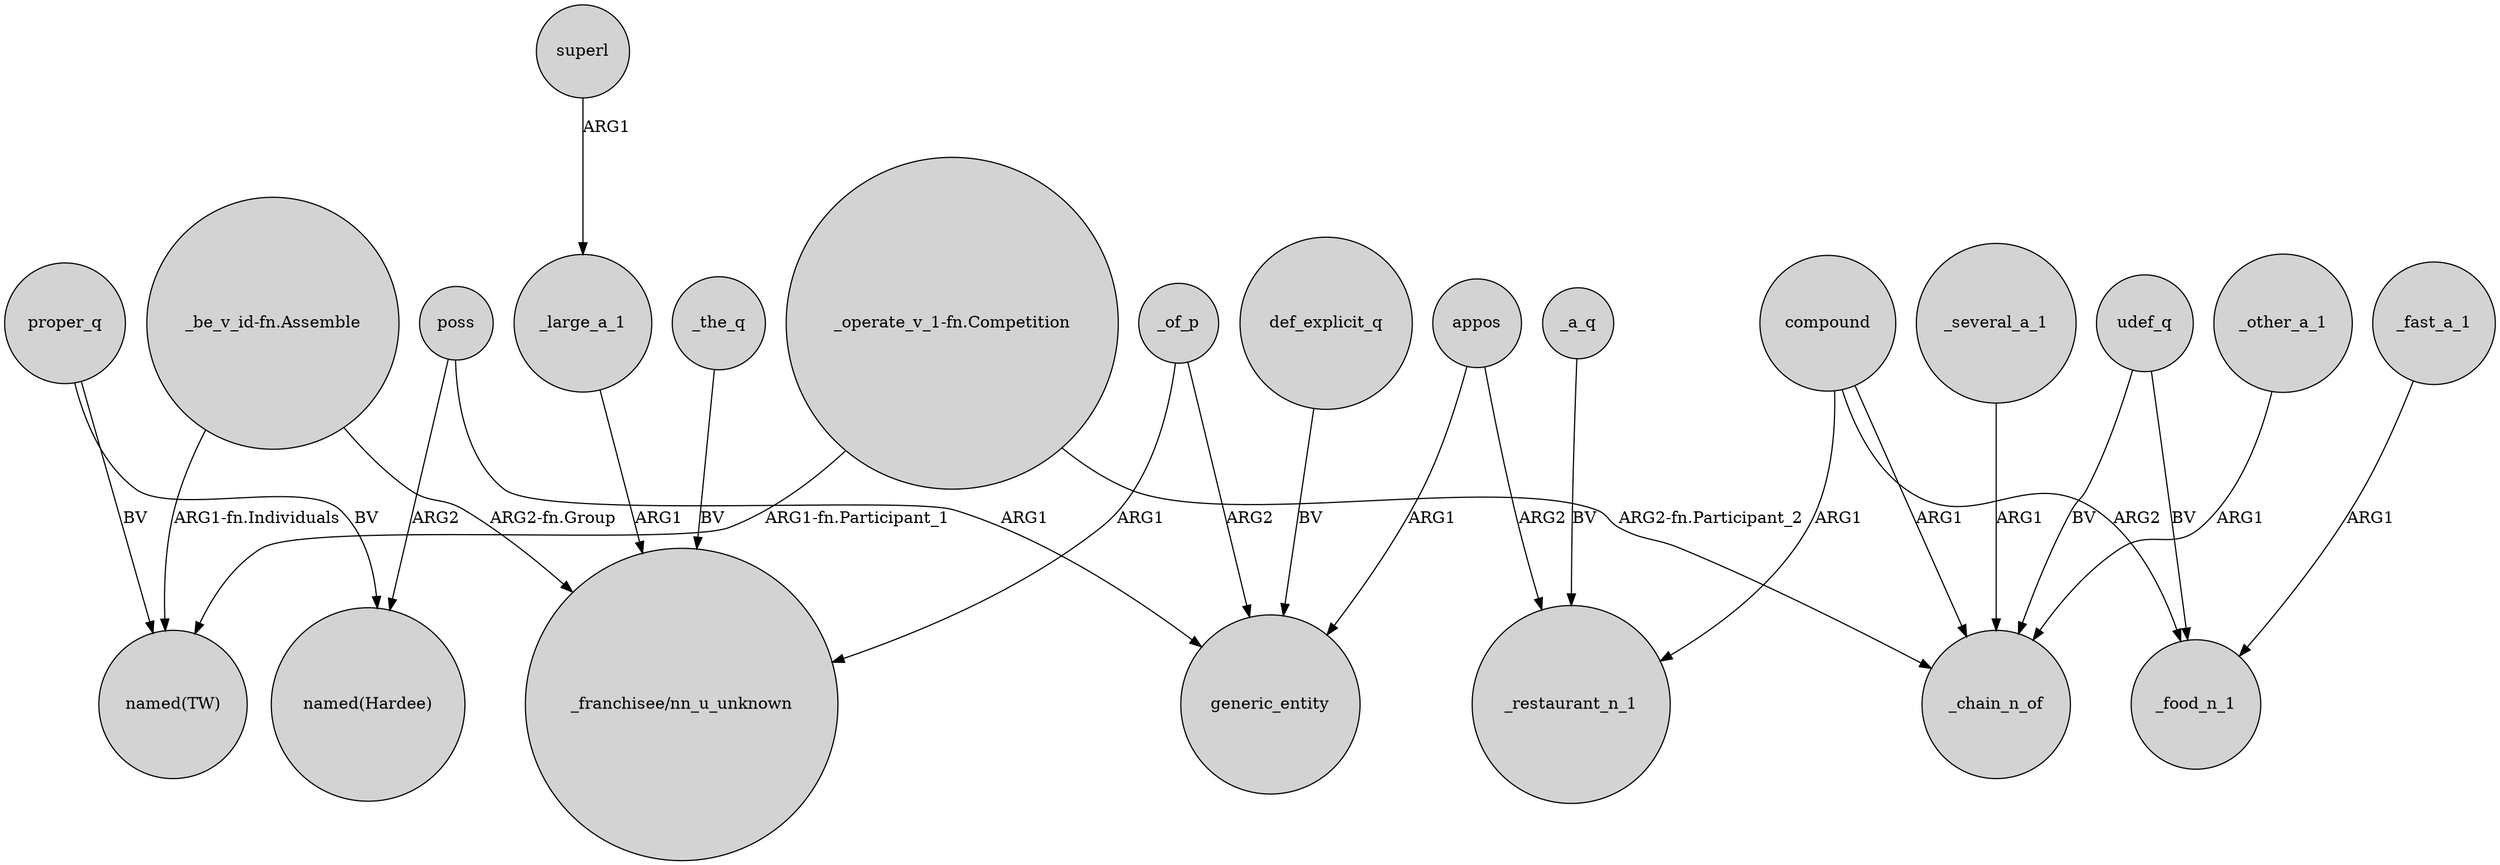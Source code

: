 digraph {
	node [shape=circle style=filled]
	proper_q -> "named(TW)" [label=BV]
	proper_q -> "named(Hardee)" [label=BV]
	_the_q -> "_franchisee/nn_u_unknown" [label=BV]
	def_explicit_q -> generic_entity [label=BV]
	compound -> _chain_n_of [label=ARG1]
	_fast_a_1 -> _food_n_1 [label=ARG1]
	_a_q -> _restaurant_n_1 [label=BV]
	_other_a_1 -> _chain_n_of [label=ARG1]
	appos -> _restaurant_n_1 [label=ARG2]
	_large_a_1 -> "_franchisee/nn_u_unknown" [label=ARG1]
	"_be_v_id-fn.Assemble" -> "_franchisee/nn_u_unknown" [label="ARG2-fn.Group"]
	udef_q -> _chain_n_of [label=BV]
	_of_p -> "_franchisee/nn_u_unknown" [label=ARG1]
	poss -> "named(Hardee)" [label=ARG2]
	"_operate_v_1-fn.Competition" -> "named(TW)" [label="ARG1-fn.Participant_1"]
	poss -> generic_entity [label=ARG1]
	"_be_v_id-fn.Assemble" -> "named(TW)" [label="ARG1-fn.Individuals"]
	compound -> _food_n_1 [label=ARG2]
	udef_q -> _food_n_1 [label=BV]
	_of_p -> generic_entity [label=ARG2]
	compound -> _restaurant_n_1 [label=ARG1]
	appos -> generic_entity [label=ARG1]
	_several_a_1 -> _chain_n_of [label=ARG1]
	"_operate_v_1-fn.Competition" -> _chain_n_of [label="ARG2-fn.Participant_2"]
	superl -> _large_a_1 [label=ARG1]
}
